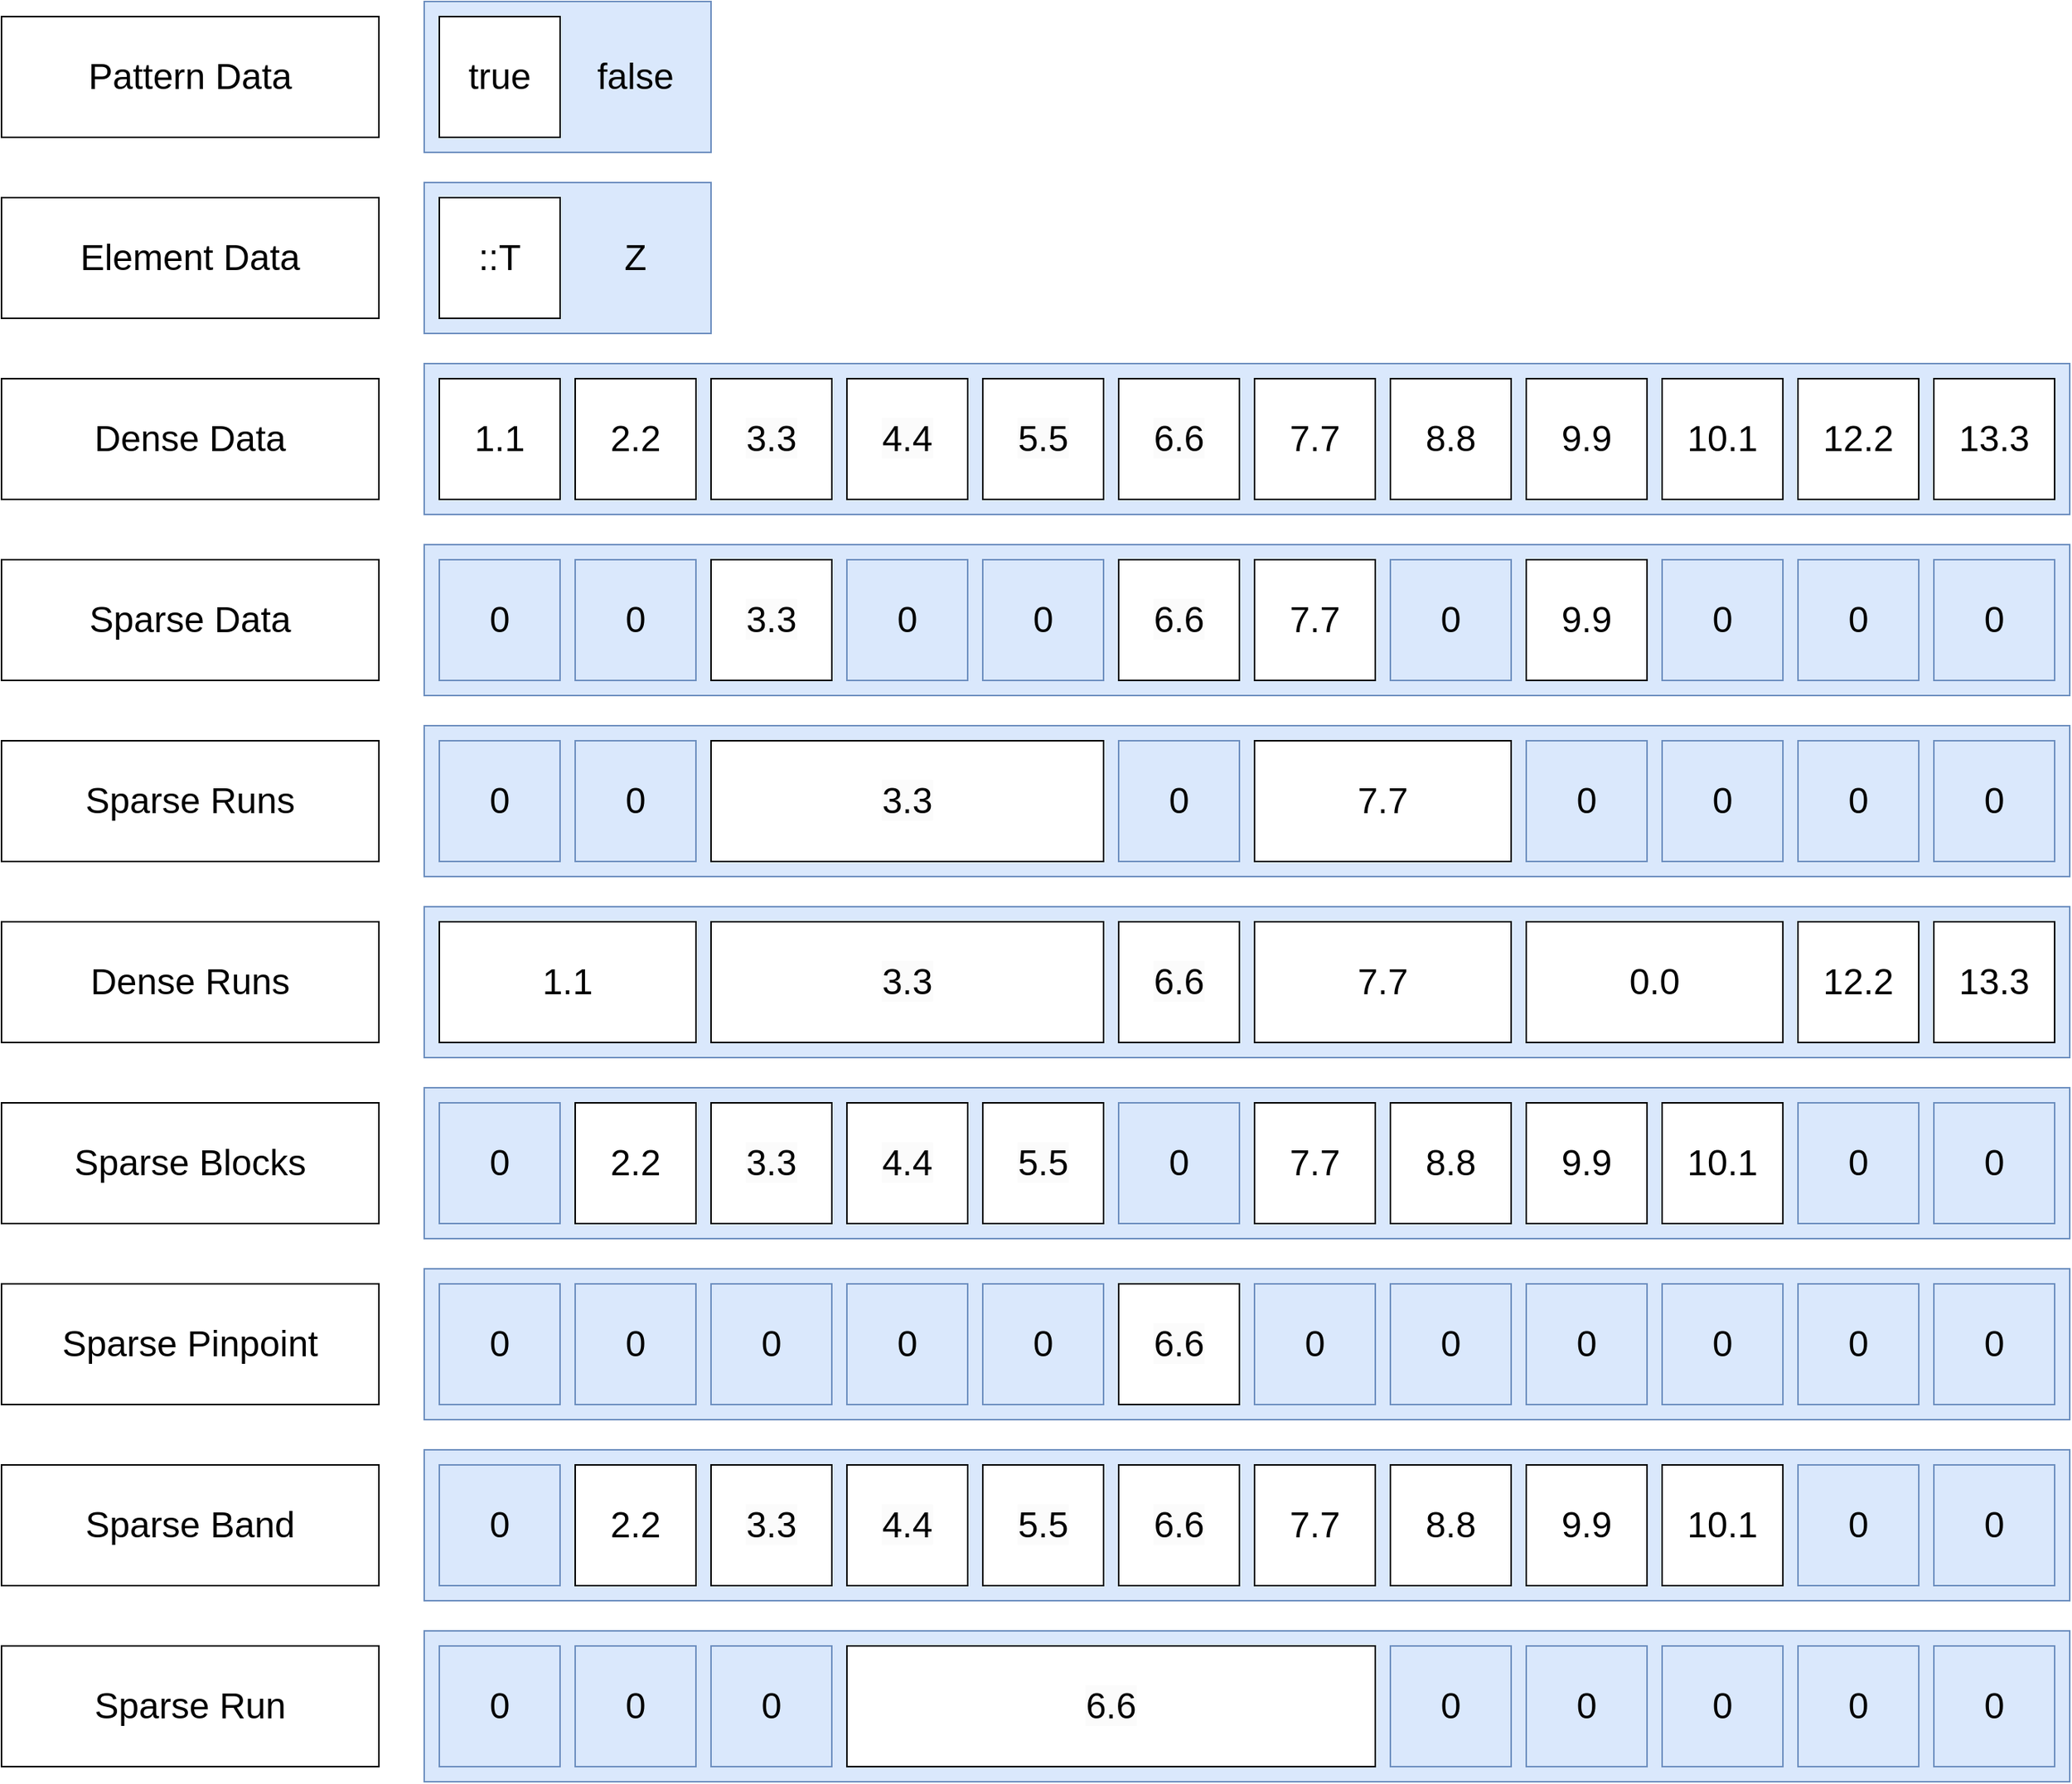 <mxfile version="24.0.4" type="device">
  <diagram name="Page-1" id="99cRSf7tibIR4LTFag5N">
    <mxGraphModel dx="1434" dy="907" grid="1" gridSize="10" guides="1" tooltips="1" connect="1" arrows="1" fold="1" page="1" pageScale="1" pageWidth="1400" pageHeight="850" math="0" shadow="0">
      <root>
        <mxCell id="0" />
        <mxCell id="1" parent="0" />
        <mxCell id="lY5xhKyxChRA9pRhjd0q-130" value="" style="group" parent="1" vertex="1" connectable="0">
          <mxGeometry x="300" y="740" width="1090" height="100" as="geometry" />
        </mxCell>
        <mxCell id="lY5xhKyxChRA9pRhjd0q-113" value="" style="rounded=0;whiteSpace=wrap;html=1;fillColor=#dae8fc;strokeColor=#6c8ebf;fontSize=24;" parent="lY5xhKyxChRA9pRhjd0q-130" vertex="1">
          <mxGeometry width="1090" height="100" as="geometry" />
        </mxCell>
        <mxCell id="lY5xhKyxChRA9pRhjd0q-114" value="2.2" style="whiteSpace=wrap;html=1;aspect=fixed;fontSize=24;" parent="lY5xhKyxChRA9pRhjd0q-130" vertex="1">
          <mxGeometry x="100" y="10" width="80" height="80" as="geometry" />
        </mxCell>
        <mxCell id="lY5xhKyxChRA9pRhjd0q-116" value="&lt;span style=&quot;color: rgb(0, 0, 0); font-family: Helvetica; font-size: 24px; font-style: normal; font-variant-ligatures: normal; font-variant-caps: normal; font-weight: 400; letter-spacing: normal; orphans: 2; text-align: center; text-indent: 0px; text-transform: none; widows: 2; word-spacing: 0px; -webkit-text-stroke-width: 0px; background-color: rgb(251, 251, 251); text-decoration-thickness: initial; text-decoration-style: initial; text-decoration-color: initial; float: none; display: inline !important;&quot;&gt;3.3&lt;/span&gt;" style="whiteSpace=wrap;html=1;aspect=fixed;fontSize=24;" parent="lY5xhKyxChRA9pRhjd0q-130" vertex="1">
          <mxGeometry x="190" y="10" width="80" height="80" as="geometry" />
        </mxCell>
        <mxCell id="lY5xhKyxChRA9pRhjd0q-117" value="&lt;span style=&quot;color: rgb(0, 0, 0); font-family: Helvetica; font-size: 24px; font-style: normal; font-variant-ligatures: normal; font-variant-caps: normal; font-weight: 400; letter-spacing: normal; orphans: 2; text-align: center; text-indent: 0px; text-transform: none; widows: 2; word-spacing: 0px; -webkit-text-stroke-width: 0px; background-color: rgb(251, 251, 251); text-decoration-thickness: initial; text-decoration-style: initial; text-decoration-color: initial; float: none; display: inline !important;&quot;&gt;4.4&lt;/span&gt;" style="whiteSpace=wrap;html=1;aspect=fixed;fontSize=24;" parent="lY5xhKyxChRA9pRhjd0q-130" vertex="1">
          <mxGeometry x="280" y="10" width="80" height="80" as="geometry" />
        </mxCell>
        <mxCell id="lY5xhKyxChRA9pRhjd0q-118" value="&lt;span style=&quot;color: rgb(0, 0, 0); font-family: Helvetica; font-size: 24px; font-style: normal; font-variant-ligatures: normal; font-variant-caps: normal; font-weight: 400; letter-spacing: normal; orphans: 2; text-align: center; text-indent: 0px; text-transform: none; widows: 2; word-spacing: 0px; -webkit-text-stroke-width: 0px; background-color: rgb(251, 251, 251); text-decoration-thickness: initial; text-decoration-style: initial; text-decoration-color: initial; float: none; display: inline !important;&quot;&gt;5.5&lt;/span&gt;" style="whiteSpace=wrap;html=1;aspect=fixed;fontSize=24;" parent="lY5xhKyxChRA9pRhjd0q-130" vertex="1">
          <mxGeometry x="370" y="10" width="80" height="80" as="geometry" />
        </mxCell>
        <mxCell id="lY5xhKyxChRA9pRhjd0q-120" value="8.8" style="whiteSpace=wrap;html=1;aspect=fixed;fontSize=24;" parent="lY5xhKyxChRA9pRhjd0q-130" vertex="1">
          <mxGeometry x="640" y="10" width="80" height="80" as="geometry" />
        </mxCell>
        <mxCell id="lY5xhKyxChRA9pRhjd0q-121" value="7.7" style="whiteSpace=wrap;html=1;aspect=fixed;fontSize=24;" parent="lY5xhKyxChRA9pRhjd0q-130" vertex="1">
          <mxGeometry x="550" y="10" width="80" height="80" as="geometry" />
        </mxCell>
        <mxCell id="lY5xhKyxChRA9pRhjd0q-122" value="9.9" style="whiteSpace=wrap;html=1;aspect=fixed;fontSize=24;" parent="lY5xhKyxChRA9pRhjd0q-130" vertex="1">
          <mxGeometry x="730" y="10" width="80" height="80" as="geometry" />
        </mxCell>
        <mxCell id="lY5xhKyxChRA9pRhjd0q-123" value="10.1" style="whiteSpace=wrap;html=1;aspect=fixed;fontSize=24;" parent="lY5xhKyxChRA9pRhjd0q-130" vertex="1">
          <mxGeometry x="820" y="10" width="80" height="80" as="geometry" />
        </mxCell>
        <mxCell id="lY5xhKyxChRA9pRhjd0q-126" value="0" style="whiteSpace=wrap;html=1;aspect=fixed;fontSize=24;fillColor=#dae8fc;strokeColor=#6c8ebf;" parent="lY5xhKyxChRA9pRhjd0q-130" vertex="1">
          <mxGeometry x="10" y="10" width="80" height="80" as="geometry" />
        </mxCell>
        <mxCell id="lY5xhKyxChRA9pRhjd0q-127" value="0" style="whiteSpace=wrap;html=1;aspect=fixed;fontSize=24;fillColor=#dae8fc;strokeColor=#6c8ebf;" parent="lY5xhKyxChRA9pRhjd0q-130" vertex="1">
          <mxGeometry x="460" y="10" width="80" height="80" as="geometry" />
        </mxCell>
        <mxCell id="lY5xhKyxChRA9pRhjd0q-128" value="0" style="whiteSpace=wrap;html=1;aspect=fixed;fontSize=24;fillColor=#dae8fc;strokeColor=#6c8ebf;" parent="lY5xhKyxChRA9pRhjd0q-130" vertex="1">
          <mxGeometry x="910" y="10" width="80" height="80" as="geometry" />
        </mxCell>
        <mxCell id="lY5xhKyxChRA9pRhjd0q-129" value="0" style="whiteSpace=wrap;html=1;aspect=fixed;fontSize=24;fillColor=#dae8fc;strokeColor=#6c8ebf;" parent="lY5xhKyxChRA9pRhjd0q-130" vertex="1">
          <mxGeometry x="1000" y="10" width="80" height="80" as="geometry" />
        </mxCell>
        <mxCell id="lY5xhKyxChRA9pRhjd0q-131" value="" style="group" parent="1" vertex="1" connectable="0">
          <mxGeometry x="300" y="620" width="1090" height="100" as="geometry" />
        </mxCell>
        <mxCell id="lY5xhKyxChRA9pRhjd0q-85" value="" style="rounded=0;whiteSpace=wrap;html=1;fillColor=#dae8fc;strokeColor=#6c8ebf;fontSize=24;" parent="lY5xhKyxChRA9pRhjd0q-131" vertex="1">
          <mxGeometry width="1090" height="100" as="geometry" />
        </mxCell>
        <mxCell id="lY5xhKyxChRA9pRhjd0q-88" value="&lt;span style=&quot;color: rgb(0, 0, 0); font-family: Helvetica; font-size: 24px; font-style: normal; font-variant-ligatures: normal; font-variant-caps: normal; font-weight: 400; letter-spacing: normal; orphans: 2; text-align: center; text-indent: 0px; text-transform: none; widows: 2; word-spacing: 0px; -webkit-text-stroke-width: 0px; background-color: rgb(251, 251, 251); text-decoration-thickness: initial; text-decoration-style: initial; text-decoration-color: initial; float: none; display: inline !important;&quot;&gt;3.3&lt;/span&gt;" style="whiteSpace=wrap;html=1;fontSize=24;" parent="lY5xhKyxChRA9pRhjd0q-131" vertex="1">
          <mxGeometry x="190" y="10" width="260" height="80" as="geometry" />
        </mxCell>
        <mxCell id="lY5xhKyxChRA9pRhjd0q-89" value="7.7" style="whiteSpace=wrap;html=1;fontSize=24;" parent="lY5xhKyxChRA9pRhjd0q-131" vertex="1">
          <mxGeometry x="550" y="10" width="170" height="80" as="geometry" />
        </mxCell>
        <mxCell id="lY5xhKyxChRA9pRhjd0q-95" value="0.0" style="whiteSpace=wrap;html=1;fontSize=24;" parent="lY5xhKyxChRA9pRhjd0q-131" vertex="1">
          <mxGeometry x="730" y="10" width="170" height="80" as="geometry" />
        </mxCell>
        <mxCell id="lY5xhKyxChRA9pRhjd0q-96" value="12.2" style="whiteSpace=wrap;html=1;aspect=fixed;fontSize=24;" parent="lY5xhKyxChRA9pRhjd0q-131" vertex="1">
          <mxGeometry x="910" y="10" width="80" height="80" as="geometry" />
        </mxCell>
        <mxCell id="lY5xhKyxChRA9pRhjd0q-97" value="13.3" style="whiteSpace=wrap;html=1;aspect=fixed;fontSize=24;" parent="lY5xhKyxChRA9pRhjd0q-131" vertex="1">
          <mxGeometry x="1000" y="10" width="80" height="80" as="geometry" />
        </mxCell>
        <mxCell id="lY5xhKyxChRA9pRhjd0q-98" value="1.1" style="whiteSpace=wrap;html=1;fontSize=24;" parent="lY5xhKyxChRA9pRhjd0q-131" vertex="1">
          <mxGeometry x="10" y="10" width="170" height="80" as="geometry" />
        </mxCell>
        <mxCell id="lY5xhKyxChRA9pRhjd0q-99" value="&lt;span style=&quot;color: rgb(0, 0, 0); font-family: Helvetica; font-size: 24px; font-style: normal; font-variant-ligatures: normal; font-variant-caps: normal; font-weight: 400; letter-spacing: normal; orphans: 2; text-align: center; text-indent: 0px; text-transform: none; widows: 2; word-spacing: 0px; -webkit-text-stroke-width: 0px; background-color: rgb(251, 251, 251); text-decoration-thickness: initial; text-decoration-style: initial; text-decoration-color: initial; float: none; display: inline !important;&quot;&gt;6.6&lt;/span&gt;" style="whiteSpace=wrap;html=1;aspect=fixed;fontSize=24;" parent="lY5xhKyxChRA9pRhjd0q-131" vertex="1">
          <mxGeometry x="460" y="10" width="80" height="80" as="geometry" />
        </mxCell>
        <mxCell id="lY5xhKyxChRA9pRhjd0q-132" value="" style="group" parent="1" vertex="1" connectable="0">
          <mxGeometry x="300" y="500" width="1090" height="100" as="geometry" />
        </mxCell>
        <mxCell id="lY5xhKyxChRA9pRhjd0q-56" value="" style="rounded=0;whiteSpace=wrap;html=1;fillColor=#dae8fc;strokeColor=#6c8ebf;fontSize=24;" parent="lY5xhKyxChRA9pRhjd0q-132" vertex="1">
          <mxGeometry width="1090" height="100" as="geometry" />
        </mxCell>
        <mxCell id="lY5xhKyxChRA9pRhjd0q-57" value="0" style="whiteSpace=wrap;html=1;aspect=fixed;fontSize=24;fillColor=#dae8fc;strokeColor=#6c8ebf;" parent="lY5xhKyxChRA9pRhjd0q-132" vertex="1">
          <mxGeometry x="100" y="10" width="80" height="80" as="geometry" />
        </mxCell>
        <mxCell id="lY5xhKyxChRA9pRhjd0q-58" value="0" style="whiteSpace=wrap;html=1;aspect=fixed;fontSize=24;fillColor=#dae8fc;strokeColor=#6c8ebf;" parent="lY5xhKyxChRA9pRhjd0q-132" vertex="1">
          <mxGeometry x="10" y="10" width="80" height="80" as="geometry" />
        </mxCell>
        <mxCell id="lY5xhKyxChRA9pRhjd0q-59" value="&lt;span style=&quot;color: rgb(0, 0, 0); font-family: Helvetica; font-size: 24px; font-style: normal; font-variant-ligatures: normal; font-variant-caps: normal; font-weight: 400; letter-spacing: normal; orphans: 2; text-align: center; text-indent: 0px; text-transform: none; widows: 2; word-spacing: 0px; -webkit-text-stroke-width: 0px; background-color: rgb(251, 251, 251); text-decoration-thickness: initial; text-decoration-style: initial; text-decoration-color: initial; float: none; display: inline !important;&quot;&gt;3.3&lt;/span&gt;" style="whiteSpace=wrap;html=1;fontSize=24;" parent="lY5xhKyxChRA9pRhjd0q-132" vertex="1">
          <mxGeometry x="190" y="10" width="260" height="80" as="geometry" />
        </mxCell>
        <mxCell id="lY5xhKyxChRA9pRhjd0q-64" value="7.7" style="whiteSpace=wrap;html=1;fontSize=24;" parent="lY5xhKyxChRA9pRhjd0q-132" vertex="1">
          <mxGeometry x="550" y="10" width="170" height="80" as="geometry" />
        </mxCell>
        <mxCell id="lY5xhKyxChRA9pRhjd0q-66" value="0" style="whiteSpace=wrap;html=1;aspect=fixed;fontSize=24;fillColor=#dae8fc;strokeColor=#6c8ebf;" parent="lY5xhKyxChRA9pRhjd0q-132" vertex="1">
          <mxGeometry x="820" y="10" width="80" height="80" as="geometry" />
        </mxCell>
        <mxCell id="lY5xhKyxChRA9pRhjd0q-67" value="0" style="whiteSpace=wrap;html=1;aspect=fixed;fontSize=24;fillColor=#dae8fc;strokeColor=#6c8ebf;" parent="lY5xhKyxChRA9pRhjd0q-132" vertex="1">
          <mxGeometry x="910" y="10" width="80" height="80" as="geometry" />
        </mxCell>
        <mxCell id="lY5xhKyxChRA9pRhjd0q-68" value="0" style="whiteSpace=wrap;html=1;aspect=fixed;fontSize=24;fillColor=#dae8fc;strokeColor=#6c8ebf;" parent="lY5xhKyxChRA9pRhjd0q-132" vertex="1">
          <mxGeometry x="1000" y="10" width="80" height="80" as="geometry" />
        </mxCell>
        <mxCell id="lY5xhKyxChRA9pRhjd0q-70" value="0" style="whiteSpace=wrap;html=1;aspect=fixed;fontSize=24;fillColor=#dae8fc;strokeColor=#6c8ebf;" parent="lY5xhKyxChRA9pRhjd0q-132" vertex="1">
          <mxGeometry x="730" y="10" width="80" height="80" as="geometry" />
        </mxCell>
        <mxCell id="lY5xhKyxChRA9pRhjd0q-71" value="0" style="whiteSpace=wrap;html=1;aspect=fixed;fontSize=24;fillColor=#dae8fc;strokeColor=#6c8ebf;" parent="lY5xhKyxChRA9pRhjd0q-132" vertex="1">
          <mxGeometry x="460" y="10" width="80" height="80" as="geometry" />
        </mxCell>
        <mxCell id="lY5xhKyxChRA9pRhjd0q-133" value="" style="group" parent="1" vertex="1" connectable="0">
          <mxGeometry x="300" y="380" width="1090" height="100" as="geometry" />
        </mxCell>
        <mxCell id="lY5xhKyxChRA9pRhjd0q-17" value="" style="rounded=0;whiteSpace=wrap;html=1;fillColor=#dae8fc;strokeColor=#6c8ebf;fontSize=24;" parent="lY5xhKyxChRA9pRhjd0q-133" vertex="1">
          <mxGeometry width="1090" height="100" as="geometry" />
        </mxCell>
        <mxCell id="lY5xhKyxChRA9pRhjd0q-18" value="0" style="whiteSpace=wrap;html=1;aspect=fixed;fontSize=24;fillColor=#dae8fc;strokeColor=#6c8ebf;" parent="lY5xhKyxChRA9pRhjd0q-133" vertex="1">
          <mxGeometry x="100" y="10" width="80" height="80" as="geometry" />
        </mxCell>
        <mxCell id="lY5xhKyxChRA9pRhjd0q-19" value="0" style="whiteSpace=wrap;html=1;aspect=fixed;fontSize=24;fillColor=#dae8fc;strokeColor=#6c8ebf;" parent="lY5xhKyxChRA9pRhjd0q-133" vertex="1">
          <mxGeometry x="10" y="10" width="80" height="80" as="geometry" />
        </mxCell>
        <mxCell id="lY5xhKyxChRA9pRhjd0q-20" value="&lt;span style=&quot;color: rgb(0, 0, 0); font-family: Helvetica; font-size: 24px; font-style: normal; font-variant-ligatures: normal; font-variant-caps: normal; font-weight: 400; letter-spacing: normal; orphans: 2; text-align: center; text-indent: 0px; text-transform: none; widows: 2; word-spacing: 0px; -webkit-text-stroke-width: 0px; background-color: rgb(251, 251, 251); text-decoration-thickness: initial; text-decoration-style: initial; text-decoration-color: initial; float: none; display: inline !important;&quot;&gt;3.3&lt;/span&gt;" style="whiteSpace=wrap;html=1;aspect=fixed;fontSize=24;" parent="lY5xhKyxChRA9pRhjd0q-133" vertex="1">
          <mxGeometry x="190" y="10" width="80" height="80" as="geometry" />
        </mxCell>
        <mxCell id="lY5xhKyxChRA9pRhjd0q-21" value="&lt;span style=&quot;color: rgb(0, 0, 0); font-family: Helvetica; font-size: 24px; font-style: normal; font-variant-ligatures: normal; font-variant-caps: normal; font-weight: 400; letter-spacing: normal; orphans: 2; text-align: center; text-indent: 0px; text-transform: none; widows: 2; word-spacing: 0px; -webkit-text-stroke-width: 0px; text-decoration-thickness: initial; text-decoration-style: initial; text-decoration-color: initial; float: none; display: inline !important;&quot;&gt;0&lt;/span&gt;" style="whiteSpace=wrap;html=1;aspect=fixed;fontSize=24;fillColor=#dae8fc;strokeColor=#6c8ebf;labelBackgroundColor=none;" parent="lY5xhKyxChRA9pRhjd0q-133" vertex="1">
          <mxGeometry x="280" y="10" width="80" height="80" as="geometry" />
        </mxCell>
        <mxCell id="lY5xhKyxChRA9pRhjd0q-22" value="&lt;span style=&quot;color: rgb(0, 0, 0); font-family: Helvetica; font-size: 24px; font-style: normal; font-variant-ligatures: normal; font-variant-caps: normal; font-weight: 400; letter-spacing: normal; orphans: 2; text-align: center; text-indent: 0px; text-transform: none; widows: 2; word-spacing: 0px; -webkit-text-stroke-width: 0px; text-decoration-thickness: initial; text-decoration-style: initial; text-decoration-color: initial; float: none; display: inline !important;&quot;&gt;0&lt;/span&gt;" style="whiteSpace=wrap;html=1;aspect=fixed;fontSize=24;fillColor=#dae8fc;strokeColor=#6c8ebf;labelBackgroundColor=none;" parent="lY5xhKyxChRA9pRhjd0q-133" vertex="1">
          <mxGeometry x="370" y="10" width="80" height="80" as="geometry" />
        </mxCell>
        <mxCell id="lY5xhKyxChRA9pRhjd0q-23" value="&lt;span style=&quot;color: rgb(0, 0, 0); font-family: Helvetica; font-size: 24px; font-style: normal; font-variant-ligatures: normal; font-variant-caps: normal; font-weight: 400; letter-spacing: normal; orphans: 2; text-align: center; text-indent: 0px; text-transform: none; widows: 2; word-spacing: 0px; -webkit-text-stroke-width: 0px; background-color: rgb(251, 251, 251); text-decoration-thickness: initial; text-decoration-style: initial; text-decoration-color: initial; float: none; display: inline !important;&quot;&gt;6.6&lt;/span&gt;" style="whiteSpace=wrap;html=1;aspect=fixed;fontSize=24;" parent="lY5xhKyxChRA9pRhjd0q-133" vertex="1">
          <mxGeometry x="460" y="10" width="80" height="80" as="geometry" />
        </mxCell>
        <mxCell id="lY5xhKyxChRA9pRhjd0q-24" value="0" style="whiteSpace=wrap;html=1;aspect=fixed;fontSize=24;fillColor=#dae8fc;strokeColor=#6c8ebf;" parent="lY5xhKyxChRA9pRhjd0q-133" vertex="1">
          <mxGeometry x="640" y="10" width="80" height="80" as="geometry" />
        </mxCell>
        <mxCell id="lY5xhKyxChRA9pRhjd0q-25" value="7.7" style="whiteSpace=wrap;html=1;aspect=fixed;fontSize=24;" parent="lY5xhKyxChRA9pRhjd0q-133" vertex="1">
          <mxGeometry x="550" y="10" width="80" height="80" as="geometry" />
        </mxCell>
        <mxCell id="lY5xhKyxChRA9pRhjd0q-26" value="9.9" style="whiteSpace=wrap;html=1;aspect=fixed;fontSize=24;" parent="lY5xhKyxChRA9pRhjd0q-133" vertex="1">
          <mxGeometry x="730" y="10" width="80" height="80" as="geometry" />
        </mxCell>
        <mxCell id="lY5xhKyxChRA9pRhjd0q-27" value="0" style="whiteSpace=wrap;html=1;aspect=fixed;fontSize=24;fillColor=#dae8fc;strokeColor=#6c8ebf;" parent="lY5xhKyxChRA9pRhjd0q-133" vertex="1">
          <mxGeometry x="820" y="10" width="80" height="80" as="geometry" />
        </mxCell>
        <mxCell id="lY5xhKyxChRA9pRhjd0q-28" value="0" style="whiteSpace=wrap;html=1;aspect=fixed;fontSize=24;fillColor=#dae8fc;strokeColor=#6c8ebf;" parent="lY5xhKyxChRA9pRhjd0q-133" vertex="1">
          <mxGeometry x="910" y="10" width="80" height="80" as="geometry" />
        </mxCell>
        <mxCell id="lY5xhKyxChRA9pRhjd0q-29" value="0" style="whiteSpace=wrap;html=1;aspect=fixed;fontSize=24;fillColor=#dae8fc;strokeColor=#6c8ebf;" parent="lY5xhKyxChRA9pRhjd0q-133" vertex="1">
          <mxGeometry x="1000" y="10" width="80" height="80" as="geometry" />
        </mxCell>
        <mxCell id="lY5xhKyxChRA9pRhjd0q-136" value="" style="group" parent="1" vertex="1" connectable="0">
          <mxGeometry x="300" y="260" width="1090" height="100" as="geometry" />
        </mxCell>
        <mxCell id="lY5xhKyxChRA9pRhjd0q-1" value="" style="rounded=0;whiteSpace=wrap;html=1;fillColor=#dae8fc;strokeColor=#6c8ebf;fontSize=24;container=0;" parent="lY5xhKyxChRA9pRhjd0q-136" vertex="1">
          <mxGeometry width="1090" height="100" as="geometry" />
        </mxCell>
        <mxCell id="lY5xhKyxChRA9pRhjd0q-2" value="2.2" style="whiteSpace=wrap;html=1;aspect=fixed;fontSize=24;container=0;" parent="lY5xhKyxChRA9pRhjd0q-136" vertex="1">
          <mxGeometry x="100" y="10" width="80" height="80" as="geometry" />
        </mxCell>
        <mxCell id="lY5xhKyxChRA9pRhjd0q-3" value="1.1" style="whiteSpace=wrap;html=1;aspect=fixed;fontSize=24;container=0;" parent="lY5xhKyxChRA9pRhjd0q-136" vertex="1">
          <mxGeometry x="10" y="10" width="80" height="80" as="geometry" />
        </mxCell>
        <mxCell id="lY5xhKyxChRA9pRhjd0q-4" value="&lt;span style=&quot;color: rgb(0, 0, 0); font-family: Helvetica; font-size: 24px; font-style: normal; font-variant-ligatures: normal; font-variant-caps: normal; font-weight: 400; letter-spacing: normal; orphans: 2; text-align: center; text-indent: 0px; text-transform: none; widows: 2; word-spacing: 0px; -webkit-text-stroke-width: 0px; background-color: rgb(251, 251, 251); text-decoration-thickness: initial; text-decoration-style: initial; text-decoration-color: initial; float: none; display: inline !important;&quot;&gt;3.3&lt;/span&gt;" style="whiteSpace=wrap;html=1;aspect=fixed;fontSize=24;container=0;" parent="lY5xhKyxChRA9pRhjd0q-136" vertex="1">
          <mxGeometry x="190" y="10" width="80" height="80" as="geometry" />
        </mxCell>
        <mxCell id="lY5xhKyxChRA9pRhjd0q-5" value="&lt;span style=&quot;color: rgb(0, 0, 0); font-family: Helvetica; font-size: 24px; font-style: normal; font-variant-ligatures: normal; font-variant-caps: normal; font-weight: 400; letter-spacing: normal; orphans: 2; text-align: center; text-indent: 0px; text-transform: none; widows: 2; word-spacing: 0px; -webkit-text-stroke-width: 0px; background-color: rgb(251, 251, 251); text-decoration-thickness: initial; text-decoration-style: initial; text-decoration-color: initial; float: none; display: inline !important;&quot;&gt;4.4&lt;/span&gt;" style="whiteSpace=wrap;html=1;aspect=fixed;fontSize=24;container=0;" parent="lY5xhKyxChRA9pRhjd0q-136" vertex="1">
          <mxGeometry x="280" y="10" width="80" height="80" as="geometry" />
        </mxCell>
        <mxCell id="lY5xhKyxChRA9pRhjd0q-6" value="&lt;span style=&quot;color: rgb(0, 0, 0); font-family: Helvetica; font-size: 24px; font-style: normal; font-variant-ligatures: normal; font-variant-caps: normal; font-weight: 400; letter-spacing: normal; orphans: 2; text-align: center; text-indent: 0px; text-transform: none; widows: 2; word-spacing: 0px; -webkit-text-stroke-width: 0px; background-color: rgb(251, 251, 251); text-decoration-thickness: initial; text-decoration-style: initial; text-decoration-color: initial; float: none; display: inline !important;&quot;&gt;5.5&lt;/span&gt;" style="whiteSpace=wrap;html=1;aspect=fixed;fontSize=24;container=0;" parent="lY5xhKyxChRA9pRhjd0q-136" vertex="1">
          <mxGeometry x="370" y="10" width="80" height="80" as="geometry" />
        </mxCell>
        <mxCell id="lY5xhKyxChRA9pRhjd0q-7" value="&lt;span style=&quot;color: rgb(0, 0, 0); font-family: Helvetica; font-size: 24px; font-style: normal; font-variant-ligatures: normal; font-variant-caps: normal; font-weight: 400; letter-spacing: normal; orphans: 2; text-align: center; text-indent: 0px; text-transform: none; widows: 2; word-spacing: 0px; -webkit-text-stroke-width: 0px; background-color: rgb(251, 251, 251); text-decoration-thickness: initial; text-decoration-style: initial; text-decoration-color: initial; float: none; display: inline !important;&quot;&gt;6.6&lt;/span&gt;" style="whiteSpace=wrap;html=1;aspect=fixed;fontSize=24;container=0;" parent="lY5xhKyxChRA9pRhjd0q-136" vertex="1">
          <mxGeometry x="460" y="10" width="80" height="80" as="geometry" />
        </mxCell>
        <mxCell id="lY5xhKyxChRA9pRhjd0q-9" value="8.8" style="whiteSpace=wrap;html=1;aspect=fixed;fontSize=24;container=0;" parent="lY5xhKyxChRA9pRhjd0q-136" vertex="1">
          <mxGeometry x="640" y="10" width="80" height="80" as="geometry" />
        </mxCell>
        <mxCell id="lY5xhKyxChRA9pRhjd0q-10" value="7.7" style="whiteSpace=wrap;html=1;aspect=fixed;fontSize=24;container=0;" parent="lY5xhKyxChRA9pRhjd0q-136" vertex="1">
          <mxGeometry x="550" y="10" width="80" height="80" as="geometry" />
        </mxCell>
        <mxCell id="lY5xhKyxChRA9pRhjd0q-11" value="9.9" style="whiteSpace=wrap;html=1;aspect=fixed;fontSize=24;container=0;" parent="lY5xhKyxChRA9pRhjd0q-136" vertex="1">
          <mxGeometry x="730" y="10" width="80" height="80" as="geometry" />
        </mxCell>
        <mxCell id="lY5xhKyxChRA9pRhjd0q-12" value="10.1" style="whiteSpace=wrap;html=1;aspect=fixed;fontSize=24;container=0;" parent="lY5xhKyxChRA9pRhjd0q-136" vertex="1">
          <mxGeometry x="820" y="10" width="80" height="80" as="geometry" />
        </mxCell>
        <mxCell id="lY5xhKyxChRA9pRhjd0q-13" value="12.2" style="whiteSpace=wrap;html=1;aspect=fixed;fontSize=24;container=0;" parent="lY5xhKyxChRA9pRhjd0q-136" vertex="1">
          <mxGeometry x="910" y="10" width="80" height="80" as="geometry" />
        </mxCell>
        <mxCell id="lY5xhKyxChRA9pRhjd0q-14" value="13.3" style="whiteSpace=wrap;html=1;aspect=fixed;fontSize=24;container=0;" parent="lY5xhKyxChRA9pRhjd0q-136" vertex="1">
          <mxGeometry x="1000" y="10" width="80" height="80" as="geometry" />
        </mxCell>
        <mxCell id="lY5xhKyxChRA9pRhjd0q-137" value="" style="rounded=0;whiteSpace=wrap;html=1;fillColor=#dae8fc;strokeColor=#6c8ebf;fontSize=24;container=0;" parent="1" vertex="1">
          <mxGeometry x="300" y="140" width="190" height="100" as="geometry" />
        </mxCell>
        <mxCell id="lY5xhKyxChRA9pRhjd0q-138" value="::T" style="whiteSpace=wrap;html=1;aspect=fixed;fontSize=24;container=0;" parent="1" vertex="1">
          <mxGeometry x="310" y="150" width="80" height="80" as="geometry" />
        </mxCell>
        <mxCell id="lY5xhKyxChRA9pRhjd0q-139" value="Z" style="whiteSpace=wrap;html=1;aspect=fixed;fontSize=24;fillColor=#dae8fc;strokeColor=none;" parent="1" vertex="1">
          <mxGeometry x="400" y="150" width="80" height="80" as="geometry" />
        </mxCell>
        <mxCell id="lY5xhKyxChRA9pRhjd0q-140" value="" style="rounded=0;whiteSpace=wrap;html=1;fillColor=#dae8fc;strokeColor=#6c8ebf;fontSize=24;container=0;" parent="1" vertex="1">
          <mxGeometry x="300" y="20" width="190" height="100" as="geometry" />
        </mxCell>
        <mxCell id="lY5xhKyxChRA9pRhjd0q-141" value="true" style="whiteSpace=wrap;html=1;aspect=fixed;fontSize=24;container=0;" parent="1" vertex="1">
          <mxGeometry x="310" y="30" width="80" height="80" as="geometry" />
        </mxCell>
        <mxCell id="lY5xhKyxChRA9pRhjd0q-142" value="false" style="whiteSpace=wrap;html=1;aspect=fixed;fontSize=24;fillColor=#dae8fc;strokeColor=none;" parent="1" vertex="1">
          <mxGeometry x="400" y="30" width="80" height="80" as="geometry" />
        </mxCell>
        <mxCell id="lY5xhKyxChRA9pRhjd0q-144" value="Pattern Data" style="whiteSpace=wrap;html=1;fontSize=24;container=0;" parent="1" vertex="1">
          <mxGeometry x="20" y="30" width="250" height="80" as="geometry" />
        </mxCell>
        <mxCell id="lY5xhKyxChRA9pRhjd0q-145" value="Element Data" style="whiteSpace=wrap;html=1;fontSize=24;container=0;" parent="1" vertex="1">
          <mxGeometry x="20" y="150" width="250" height="80" as="geometry" />
        </mxCell>
        <mxCell id="lY5xhKyxChRA9pRhjd0q-146" value="Dense Data" style="whiteSpace=wrap;html=1;fontSize=24;container=0;" parent="1" vertex="1">
          <mxGeometry x="20" y="270" width="250" height="80" as="geometry" />
        </mxCell>
        <mxCell id="lY5xhKyxChRA9pRhjd0q-147" value="Sparse Data" style="whiteSpace=wrap;html=1;fontSize=24;container=0;" parent="1" vertex="1">
          <mxGeometry x="20" y="390" width="250" height="80" as="geometry" />
        </mxCell>
        <mxCell id="lY5xhKyxChRA9pRhjd0q-148" value="Sparse Runs" style="whiteSpace=wrap;html=1;fontSize=24;container=0;" parent="1" vertex="1">
          <mxGeometry x="20" y="510" width="250" height="80" as="geometry" />
        </mxCell>
        <mxCell id="lY5xhKyxChRA9pRhjd0q-149" value="Dense Runs" style="whiteSpace=wrap;html=1;fontSize=24;container=0;" parent="1" vertex="1">
          <mxGeometry x="20" y="630" width="250" height="80" as="geometry" />
        </mxCell>
        <mxCell id="lY5xhKyxChRA9pRhjd0q-150" value="Sparse Blocks" style="whiteSpace=wrap;html=1;fontSize=24;container=0;" parent="1" vertex="1">
          <mxGeometry x="20" y="750" width="250" height="80" as="geometry" />
        </mxCell>
        <mxCell id="hcNm6DOQv9-YO00QfhXo-16" value="" style="group" vertex="1" connectable="0" parent="1">
          <mxGeometry x="300" y="860" width="1090" height="100" as="geometry" />
        </mxCell>
        <mxCell id="hcNm6DOQv9-YO00QfhXo-17" value="" style="rounded=0;whiteSpace=wrap;html=1;fillColor=#dae8fc;strokeColor=#6c8ebf;fontSize=24;" vertex="1" parent="hcNm6DOQv9-YO00QfhXo-16">
          <mxGeometry width="1090" height="100" as="geometry" />
        </mxCell>
        <mxCell id="hcNm6DOQv9-YO00QfhXo-18" value="0" style="whiteSpace=wrap;html=1;aspect=fixed;fontSize=24;fillColor=#dae8fc;strokeColor=#6c8ebf;" vertex="1" parent="hcNm6DOQv9-YO00QfhXo-16">
          <mxGeometry x="100" y="10" width="80" height="80" as="geometry" />
        </mxCell>
        <mxCell id="hcNm6DOQv9-YO00QfhXo-19" value="0" style="whiteSpace=wrap;html=1;aspect=fixed;fontSize=24;fillColor=#dae8fc;strokeColor=#6c8ebf;" vertex="1" parent="hcNm6DOQv9-YO00QfhXo-16">
          <mxGeometry x="10" y="10" width="80" height="80" as="geometry" />
        </mxCell>
        <mxCell id="hcNm6DOQv9-YO00QfhXo-21" value="&lt;span style=&quot;color: rgb(0, 0, 0); font-family: Helvetica; font-size: 24px; font-style: normal; font-variant-ligatures: normal; font-variant-caps: normal; font-weight: 400; letter-spacing: normal; orphans: 2; text-align: center; text-indent: 0px; text-transform: none; widows: 2; word-spacing: 0px; -webkit-text-stroke-width: 0px; text-decoration-thickness: initial; text-decoration-style: initial; text-decoration-color: initial; float: none; display: inline !important;&quot;&gt;0&lt;/span&gt;" style="whiteSpace=wrap;html=1;aspect=fixed;fontSize=24;fillColor=#dae8fc;strokeColor=#6c8ebf;labelBackgroundColor=none;" vertex="1" parent="hcNm6DOQv9-YO00QfhXo-16">
          <mxGeometry x="280" y="10" width="80" height="80" as="geometry" />
        </mxCell>
        <mxCell id="hcNm6DOQv9-YO00QfhXo-22" value="&lt;span style=&quot;color: rgb(0, 0, 0); font-family: Helvetica; font-size: 24px; font-style: normal; font-variant-ligatures: normal; font-variant-caps: normal; font-weight: 400; letter-spacing: normal; orphans: 2; text-align: center; text-indent: 0px; text-transform: none; widows: 2; word-spacing: 0px; -webkit-text-stroke-width: 0px; text-decoration-thickness: initial; text-decoration-style: initial; text-decoration-color: initial; float: none; display: inline !important;&quot;&gt;0&lt;/span&gt;" style="whiteSpace=wrap;html=1;aspect=fixed;fontSize=24;fillColor=#dae8fc;strokeColor=#6c8ebf;labelBackgroundColor=none;" vertex="1" parent="hcNm6DOQv9-YO00QfhXo-16">
          <mxGeometry x="370" y="10" width="80" height="80" as="geometry" />
        </mxCell>
        <mxCell id="hcNm6DOQv9-YO00QfhXo-23" value="&lt;span style=&quot;color: rgb(0, 0, 0); font-family: Helvetica; font-size: 24px; font-style: normal; font-variant-ligatures: normal; font-variant-caps: normal; font-weight: 400; letter-spacing: normal; orphans: 2; text-align: center; text-indent: 0px; text-transform: none; widows: 2; word-spacing: 0px; -webkit-text-stroke-width: 0px; background-color: rgb(251, 251, 251); text-decoration-thickness: initial; text-decoration-style: initial; text-decoration-color: initial; float: none; display: inline !important;&quot;&gt;6.6&lt;/span&gt;" style="whiteSpace=wrap;html=1;aspect=fixed;fontSize=24;" vertex="1" parent="hcNm6DOQv9-YO00QfhXo-16">
          <mxGeometry x="460" y="10" width="80" height="80" as="geometry" />
        </mxCell>
        <mxCell id="hcNm6DOQv9-YO00QfhXo-24" value="0" style="whiteSpace=wrap;html=1;aspect=fixed;fontSize=24;fillColor=#dae8fc;strokeColor=#6c8ebf;" vertex="1" parent="hcNm6DOQv9-YO00QfhXo-16">
          <mxGeometry x="640" y="10" width="80" height="80" as="geometry" />
        </mxCell>
        <mxCell id="hcNm6DOQv9-YO00QfhXo-27" value="0" style="whiteSpace=wrap;html=1;aspect=fixed;fontSize=24;fillColor=#dae8fc;strokeColor=#6c8ebf;" vertex="1" parent="hcNm6DOQv9-YO00QfhXo-16">
          <mxGeometry x="820" y="10" width="80" height="80" as="geometry" />
        </mxCell>
        <mxCell id="hcNm6DOQv9-YO00QfhXo-28" value="0" style="whiteSpace=wrap;html=1;aspect=fixed;fontSize=24;fillColor=#dae8fc;strokeColor=#6c8ebf;" vertex="1" parent="hcNm6DOQv9-YO00QfhXo-16">
          <mxGeometry x="910" y="10" width="80" height="80" as="geometry" />
        </mxCell>
        <mxCell id="hcNm6DOQv9-YO00QfhXo-29" value="0" style="whiteSpace=wrap;html=1;aspect=fixed;fontSize=24;fillColor=#dae8fc;strokeColor=#6c8ebf;" vertex="1" parent="hcNm6DOQv9-YO00QfhXo-16">
          <mxGeometry x="1000" y="10" width="80" height="80" as="geometry" />
        </mxCell>
        <mxCell id="hcNm6DOQv9-YO00QfhXo-44" value="0" style="whiteSpace=wrap;html=1;aspect=fixed;fontSize=24;fillColor=#dae8fc;strokeColor=#6c8ebf;" vertex="1" parent="hcNm6DOQv9-YO00QfhXo-16">
          <mxGeometry x="190" y="10" width="80" height="80" as="geometry" />
        </mxCell>
        <mxCell id="hcNm6DOQv9-YO00QfhXo-45" value="0" style="whiteSpace=wrap;html=1;aspect=fixed;fontSize=24;fillColor=#dae8fc;strokeColor=#6c8ebf;" vertex="1" parent="hcNm6DOQv9-YO00QfhXo-16">
          <mxGeometry x="550" y="10" width="80" height="80" as="geometry" />
        </mxCell>
        <mxCell id="hcNm6DOQv9-YO00QfhXo-46" value="0" style="whiteSpace=wrap;html=1;aspect=fixed;fontSize=24;fillColor=#dae8fc;strokeColor=#6c8ebf;" vertex="1" parent="hcNm6DOQv9-YO00QfhXo-16">
          <mxGeometry x="730" y="10" width="80" height="80" as="geometry" />
        </mxCell>
        <mxCell id="hcNm6DOQv9-YO00QfhXo-30" value="Sparse Pinpoint" style="whiteSpace=wrap;html=1;fontSize=24;container=0;" vertex="1" parent="1">
          <mxGeometry x="20" y="870" width="250" height="80" as="geometry" />
        </mxCell>
        <mxCell id="hcNm6DOQv9-YO00QfhXo-61" value="Sparse Band" style="whiteSpace=wrap;html=1;fontSize=24;container=0;" vertex="1" parent="1">
          <mxGeometry x="20" y="990" width="250" height="80" as="geometry" />
        </mxCell>
        <mxCell id="hcNm6DOQv9-YO00QfhXo-63" value="" style="group" vertex="1" connectable="0" parent="1">
          <mxGeometry x="300" y="980" width="1090" height="100" as="geometry" />
        </mxCell>
        <mxCell id="hcNm6DOQv9-YO00QfhXo-48" value="" style="rounded=0;whiteSpace=wrap;html=1;fillColor=#dae8fc;strokeColor=#6c8ebf;fontSize=24;" vertex="1" parent="hcNm6DOQv9-YO00QfhXo-63">
          <mxGeometry width="1090" height="100" as="geometry" />
        </mxCell>
        <mxCell id="hcNm6DOQv9-YO00QfhXo-49" value="2.2" style="whiteSpace=wrap;html=1;aspect=fixed;fontSize=24;" vertex="1" parent="hcNm6DOQv9-YO00QfhXo-63">
          <mxGeometry x="100" y="10" width="80" height="80" as="geometry" />
        </mxCell>
        <mxCell id="hcNm6DOQv9-YO00QfhXo-50" value="&lt;span style=&quot;color: rgb(0, 0, 0); font-family: Helvetica; font-size: 24px; font-style: normal; font-variant-ligatures: normal; font-variant-caps: normal; font-weight: 400; letter-spacing: normal; orphans: 2; text-align: center; text-indent: 0px; text-transform: none; widows: 2; word-spacing: 0px; -webkit-text-stroke-width: 0px; background-color: rgb(251, 251, 251); text-decoration-thickness: initial; text-decoration-style: initial; text-decoration-color: initial; float: none; display: inline !important;&quot;&gt;3.3&lt;/span&gt;" style="whiteSpace=wrap;html=1;aspect=fixed;fontSize=24;" vertex="1" parent="hcNm6DOQv9-YO00QfhXo-63">
          <mxGeometry x="190" y="10" width="80" height="80" as="geometry" />
        </mxCell>
        <mxCell id="hcNm6DOQv9-YO00QfhXo-51" value="&lt;span style=&quot;color: rgb(0, 0, 0); font-family: Helvetica; font-size: 24px; font-style: normal; font-variant-ligatures: normal; font-variant-caps: normal; font-weight: 400; letter-spacing: normal; orphans: 2; text-align: center; text-indent: 0px; text-transform: none; widows: 2; word-spacing: 0px; -webkit-text-stroke-width: 0px; background-color: rgb(251, 251, 251); text-decoration-thickness: initial; text-decoration-style: initial; text-decoration-color: initial; float: none; display: inline !important;&quot;&gt;4.4&lt;/span&gt;" style="whiteSpace=wrap;html=1;aspect=fixed;fontSize=24;" vertex="1" parent="hcNm6DOQv9-YO00QfhXo-63">
          <mxGeometry x="280" y="10" width="80" height="80" as="geometry" />
        </mxCell>
        <mxCell id="hcNm6DOQv9-YO00QfhXo-52" value="&lt;span style=&quot;color: rgb(0, 0, 0); font-family: Helvetica; font-size: 24px; font-style: normal; font-variant-ligatures: normal; font-variant-caps: normal; font-weight: 400; letter-spacing: normal; orphans: 2; text-align: center; text-indent: 0px; text-transform: none; widows: 2; word-spacing: 0px; -webkit-text-stroke-width: 0px; background-color: rgb(251, 251, 251); text-decoration-thickness: initial; text-decoration-style: initial; text-decoration-color: initial; float: none; display: inline !important;&quot;&gt;5.5&lt;/span&gt;" style="whiteSpace=wrap;html=1;aspect=fixed;fontSize=24;" vertex="1" parent="hcNm6DOQv9-YO00QfhXo-63">
          <mxGeometry x="370" y="10" width="80" height="80" as="geometry" />
        </mxCell>
        <mxCell id="hcNm6DOQv9-YO00QfhXo-53" value="8.8" style="whiteSpace=wrap;html=1;aspect=fixed;fontSize=24;" vertex="1" parent="hcNm6DOQv9-YO00QfhXo-63">
          <mxGeometry x="640" y="10" width="80" height="80" as="geometry" />
        </mxCell>
        <mxCell id="hcNm6DOQv9-YO00QfhXo-54" value="7.7" style="whiteSpace=wrap;html=1;aspect=fixed;fontSize=24;" vertex="1" parent="hcNm6DOQv9-YO00QfhXo-63">
          <mxGeometry x="550" y="10" width="80" height="80" as="geometry" />
        </mxCell>
        <mxCell id="hcNm6DOQv9-YO00QfhXo-55" value="9.9" style="whiteSpace=wrap;html=1;aspect=fixed;fontSize=24;" vertex="1" parent="hcNm6DOQv9-YO00QfhXo-63">
          <mxGeometry x="730" y="10" width="80" height="80" as="geometry" />
        </mxCell>
        <mxCell id="hcNm6DOQv9-YO00QfhXo-56" value="10.1" style="whiteSpace=wrap;html=1;aspect=fixed;fontSize=24;" vertex="1" parent="hcNm6DOQv9-YO00QfhXo-63">
          <mxGeometry x="820" y="10" width="80" height="80" as="geometry" />
        </mxCell>
        <mxCell id="hcNm6DOQv9-YO00QfhXo-57" value="0" style="whiteSpace=wrap;html=1;aspect=fixed;fontSize=24;fillColor=#dae8fc;strokeColor=#6c8ebf;" vertex="1" parent="hcNm6DOQv9-YO00QfhXo-63">
          <mxGeometry x="10" y="10" width="80" height="80" as="geometry" />
        </mxCell>
        <mxCell id="hcNm6DOQv9-YO00QfhXo-59" value="0" style="whiteSpace=wrap;html=1;aspect=fixed;fontSize=24;fillColor=#dae8fc;strokeColor=#6c8ebf;" vertex="1" parent="hcNm6DOQv9-YO00QfhXo-63">
          <mxGeometry x="910" y="10" width="80" height="80" as="geometry" />
        </mxCell>
        <mxCell id="hcNm6DOQv9-YO00QfhXo-60" value="0" style="whiteSpace=wrap;html=1;aspect=fixed;fontSize=24;fillColor=#dae8fc;strokeColor=#6c8ebf;" vertex="1" parent="hcNm6DOQv9-YO00QfhXo-63">
          <mxGeometry x="1000" y="10" width="80" height="80" as="geometry" />
        </mxCell>
        <mxCell id="hcNm6DOQv9-YO00QfhXo-62" value="&lt;span style=&quot;color: rgb(0, 0, 0); font-family: Helvetica; font-size: 24px; font-style: normal; font-variant-ligatures: normal; font-variant-caps: normal; font-weight: 400; letter-spacing: normal; orphans: 2; text-align: center; text-indent: 0px; text-transform: none; widows: 2; word-spacing: 0px; -webkit-text-stroke-width: 0px; background-color: rgb(251, 251, 251); text-decoration-thickness: initial; text-decoration-style: initial; text-decoration-color: initial; float: none; display: inline !important;&quot;&gt;6.6&lt;/span&gt;" style="whiteSpace=wrap;html=1;aspect=fixed;fontSize=24;" vertex="1" parent="hcNm6DOQv9-YO00QfhXo-63">
          <mxGeometry x="460" y="10" width="80" height="80" as="geometry" />
        </mxCell>
        <mxCell id="hcNm6DOQv9-YO00QfhXo-79" value="" style="group" vertex="1" connectable="0" parent="1">
          <mxGeometry x="300" y="1100" width="1090" height="100" as="geometry" />
        </mxCell>
        <mxCell id="hcNm6DOQv9-YO00QfhXo-80" value="" style="rounded=0;whiteSpace=wrap;html=1;fillColor=#dae8fc;strokeColor=#6c8ebf;fontSize=24;" vertex="1" parent="hcNm6DOQv9-YO00QfhXo-79">
          <mxGeometry width="1090" height="100" as="geometry" />
        </mxCell>
        <mxCell id="hcNm6DOQv9-YO00QfhXo-81" value="0" style="whiteSpace=wrap;html=1;aspect=fixed;fontSize=24;fillColor=#dae8fc;strokeColor=#6c8ebf;" vertex="1" parent="hcNm6DOQv9-YO00QfhXo-79">
          <mxGeometry x="100" y="10" width="80" height="80" as="geometry" />
        </mxCell>
        <mxCell id="hcNm6DOQv9-YO00QfhXo-82" value="0" style="whiteSpace=wrap;html=1;aspect=fixed;fontSize=24;fillColor=#dae8fc;strokeColor=#6c8ebf;" vertex="1" parent="hcNm6DOQv9-YO00QfhXo-79">
          <mxGeometry x="10" y="10" width="80" height="80" as="geometry" />
        </mxCell>
        <mxCell id="hcNm6DOQv9-YO00QfhXo-85" value="&lt;span style=&quot;color: rgb(0, 0, 0); font-family: Helvetica; font-size: 24px; font-style: normal; font-variant-ligatures: normal; font-variant-caps: normal; font-weight: 400; letter-spacing: normal; orphans: 2; text-align: center; text-indent: 0px; text-transform: none; widows: 2; word-spacing: 0px; -webkit-text-stroke-width: 0px; background-color: rgb(251, 251, 251); text-decoration-thickness: initial; text-decoration-style: initial; text-decoration-color: initial; float: none; display: inline !important;&quot;&gt;6.6&lt;/span&gt;" style="whiteSpace=wrap;html=1;fontSize=24;" vertex="1" parent="hcNm6DOQv9-YO00QfhXo-79">
          <mxGeometry x="280" y="10" width="350" height="80" as="geometry" />
        </mxCell>
        <mxCell id="hcNm6DOQv9-YO00QfhXo-86" value="0" style="whiteSpace=wrap;html=1;aspect=fixed;fontSize=24;fillColor=#dae8fc;strokeColor=#6c8ebf;" vertex="1" parent="hcNm6DOQv9-YO00QfhXo-79">
          <mxGeometry x="640" y="10" width="80" height="80" as="geometry" />
        </mxCell>
        <mxCell id="hcNm6DOQv9-YO00QfhXo-87" value="0" style="whiteSpace=wrap;html=1;aspect=fixed;fontSize=24;fillColor=#dae8fc;strokeColor=#6c8ebf;" vertex="1" parent="hcNm6DOQv9-YO00QfhXo-79">
          <mxGeometry x="820" y="10" width="80" height="80" as="geometry" />
        </mxCell>
        <mxCell id="hcNm6DOQv9-YO00QfhXo-88" value="0" style="whiteSpace=wrap;html=1;aspect=fixed;fontSize=24;fillColor=#dae8fc;strokeColor=#6c8ebf;" vertex="1" parent="hcNm6DOQv9-YO00QfhXo-79">
          <mxGeometry x="910" y="10" width="80" height="80" as="geometry" />
        </mxCell>
        <mxCell id="hcNm6DOQv9-YO00QfhXo-89" value="0" style="whiteSpace=wrap;html=1;aspect=fixed;fontSize=24;fillColor=#dae8fc;strokeColor=#6c8ebf;" vertex="1" parent="hcNm6DOQv9-YO00QfhXo-79">
          <mxGeometry x="1000" y="10" width="80" height="80" as="geometry" />
        </mxCell>
        <mxCell id="hcNm6DOQv9-YO00QfhXo-90" value="0" style="whiteSpace=wrap;html=1;aspect=fixed;fontSize=24;fillColor=#dae8fc;strokeColor=#6c8ebf;" vertex="1" parent="hcNm6DOQv9-YO00QfhXo-79">
          <mxGeometry x="190" y="10" width="80" height="80" as="geometry" />
        </mxCell>
        <mxCell id="hcNm6DOQv9-YO00QfhXo-92" value="0" style="whiteSpace=wrap;html=1;aspect=fixed;fontSize=24;fillColor=#dae8fc;strokeColor=#6c8ebf;" vertex="1" parent="hcNm6DOQv9-YO00QfhXo-79">
          <mxGeometry x="730" y="10" width="80" height="80" as="geometry" />
        </mxCell>
        <mxCell id="hcNm6DOQv9-YO00QfhXo-93" value="Sparse Run" style="whiteSpace=wrap;html=1;fontSize=24;container=0;" vertex="1" parent="1">
          <mxGeometry x="20" y="1110" width="250" height="80" as="geometry" />
        </mxCell>
      </root>
    </mxGraphModel>
  </diagram>
</mxfile>
